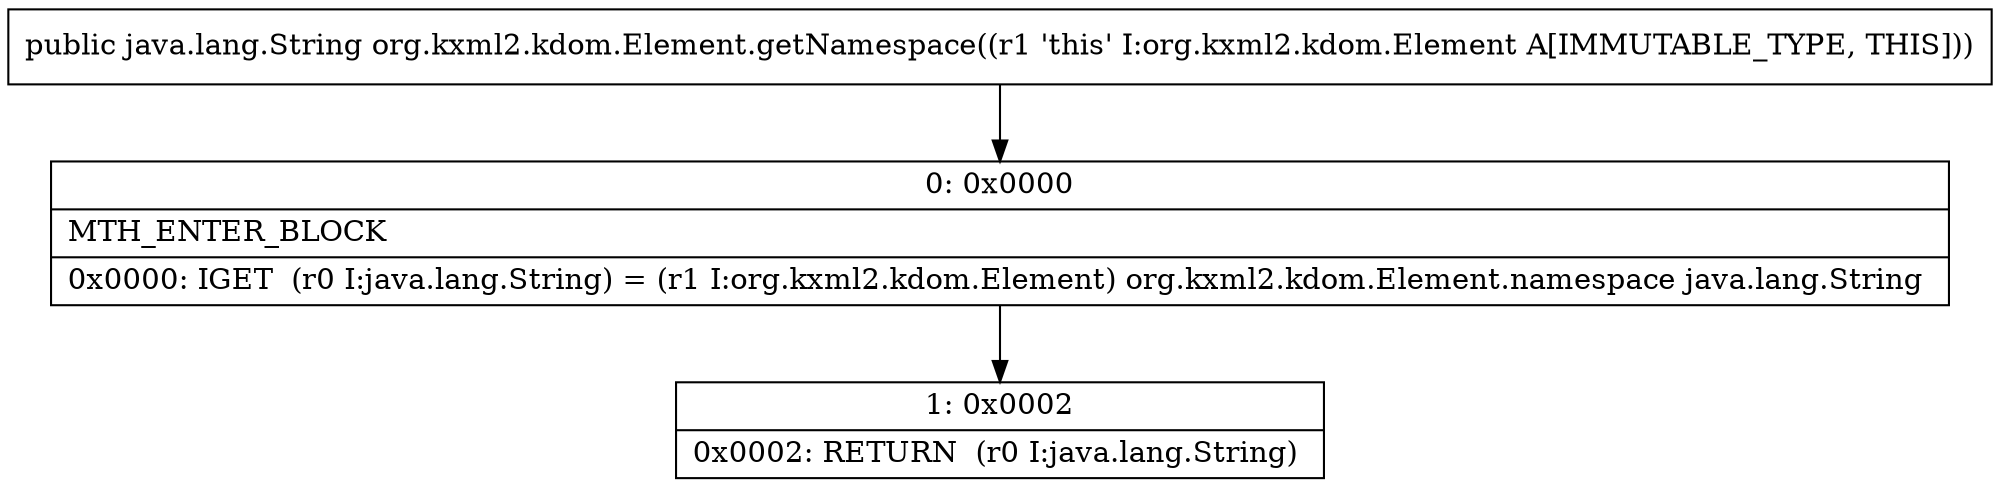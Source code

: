 digraph "CFG fororg.kxml2.kdom.Element.getNamespace()Ljava\/lang\/String;" {
Node_0 [shape=record,label="{0\:\ 0x0000|MTH_ENTER_BLOCK\l|0x0000: IGET  (r0 I:java.lang.String) = (r1 I:org.kxml2.kdom.Element) org.kxml2.kdom.Element.namespace java.lang.String \l}"];
Node_1 [shape=record,label="{1\:\ 0x0002|0x0002: RETURN  (r0 I:java.lang.String) \l}"];
MethodNode[shape=record,label="{public java.lang.String org.kxml2.kdom.Element.getNamespace((r1 'this' I:org.kxml2.kdom.Element A[IMMUTABLE_TYPE, THIS])) }"];
MethodNode -> Node_0;
Node_0 -> Node_1;
}

